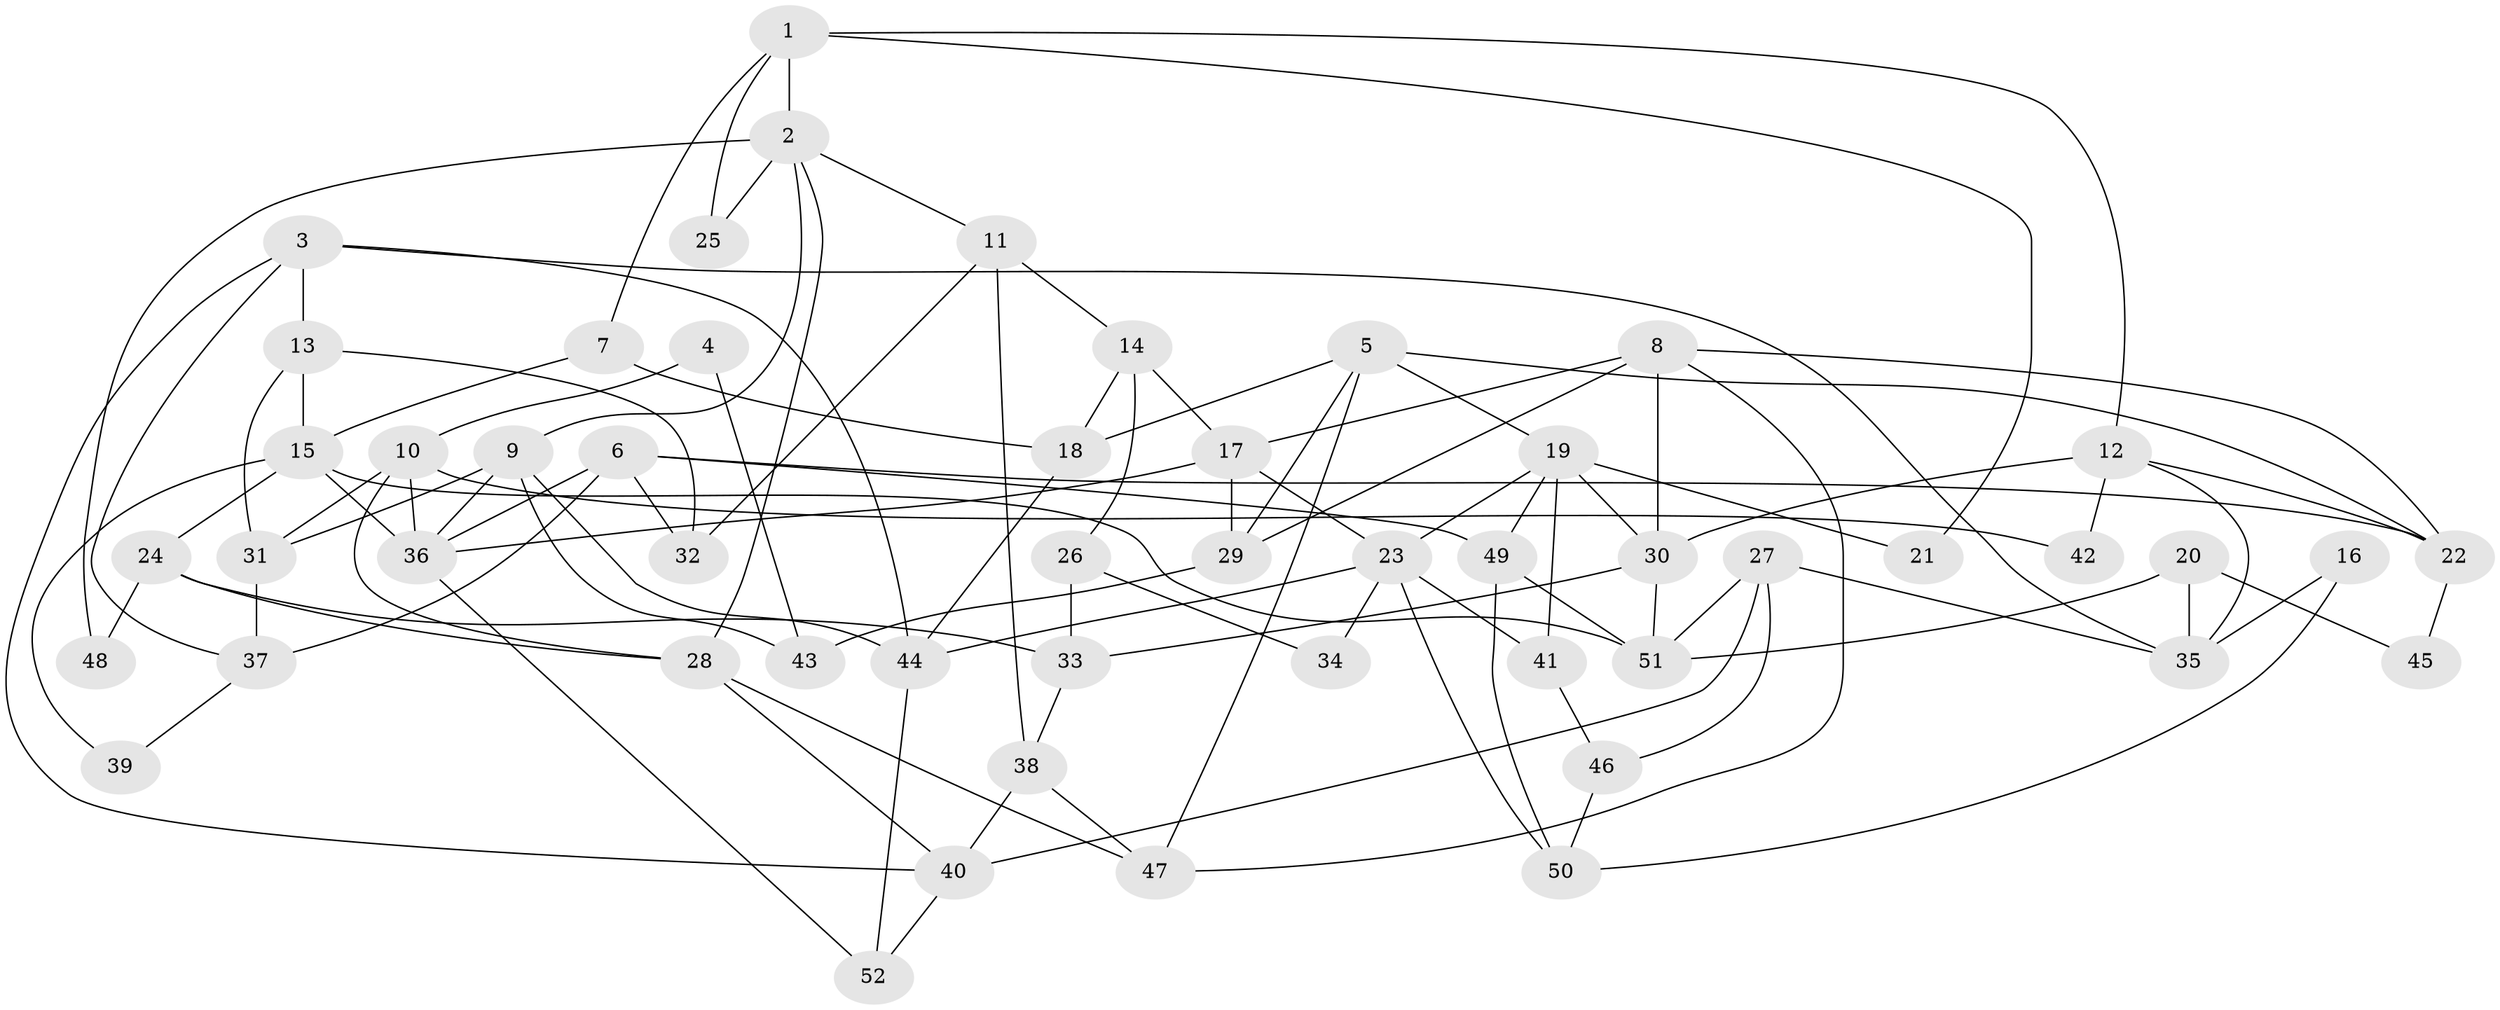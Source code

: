 // Generated by graph-tools (version 1.1) at 2025/11/02/27/25 16:11:17]
// undirected, 52 vertices, 104 edges
graph export_dot {
graph [start="1"]
  node [color=gray90,style=filled];
  1;
  2;
  3;
  4;
  5;
  6;
  7;
  8;
  9;
  10;
  11;
  12;
  13;
  14;
  15;
  16;
  17;
  18;
  19;
  20;
  21;
  22;
  23;
  24;
  25;
  26;
  27;
  28;
  29;
  30;
  31;
  32;
  33;
  34;
  35;
  36;
  37;
  38;
  39;
  40;
  41;
  42;
  43;
  44;
  45;
  46;
  47;
  48;
  49;
  50;
  51;
  52;
  1 -- 2;
  1 -- 12;
  1 -- 7;
  1 -- 21;
  1 -- 25;
  2 -- 28;
  2 -- 9;
  2 -- 11;
  2 -- 25;
  2 -- 48;
  3 -- 44;
  3 -- 40;
  3 -- 13;
  3 -- 35;
  3 -- 37;
  4 -- 43;
  4 -- 10;
  5 -- 47;
  5 -- 22;
  5 -- 18;
  5 -- 19;
  5 -- 29;
  6 -- 49;
  6 -- 37;
  6 -- 22;
  6 -- 32;
  6 -- 36;
  7 -- 18;
  7 -- 15;
  8 -- 17;
  8 -- 30;
  8 -- 22;
  8 -- 29;
  8 -- 47;
  9 -- 36;
  9 -- 44;
  9 -- 31;
  9 -- 43;
  10 -- 36;
  10 -- 31;
  10 -- 28;
  10 -- 42;
  11 -- 14;
  11 -- 32;
  11 -- 38;
  12 -- 22;
  12 -- 35;
  12 -- 30;
  12 -- 42;
  13 -- 32;
  13 -- 15;
  13 -- 31;
  14 -- 17;
  14 -- 18;
  14 -- 26;
  15 -- 24;
  15 -- 36;
  15 -- 39;
  15 -- 51;
  16 -- 50;
  16 -- 35;
  17 -- 29;
  17 -- 36;
  17 -- 23;
  18 -- 44;
  19 -- 23;
  19 -- 21;
  19 -- 30;
  19 -- 41;
  19 -- 49;
  20 -- 35;
  20 -- 51;
  20 -- 45;
  22 -- 45;
  23 -- 50;
  23 -- 34;
  23 -- 41;
  23 -- 44;
  24 -- 33;
  24 -- 28;
  24 -- 48;
  26 -- 33;
  26 -- 34;
  27 -- 40;
  27 -- 51;
  27 -- 35;
  27 -- 46;
  28 -- 40;
  28 -- 47;
  29 -- 43;
  30 -- 33;
  30 -- 51;
  31 -- 37;
  33 -- 38;
  36 -- 52;
  37 -- 39;
  38 -- 47;
  38 -- 40;
  40 -- 52;
  41 -- 46;
  44 -- 52;
  46 -- 50;
  49 -- 51;
  49 -- 50;
}
